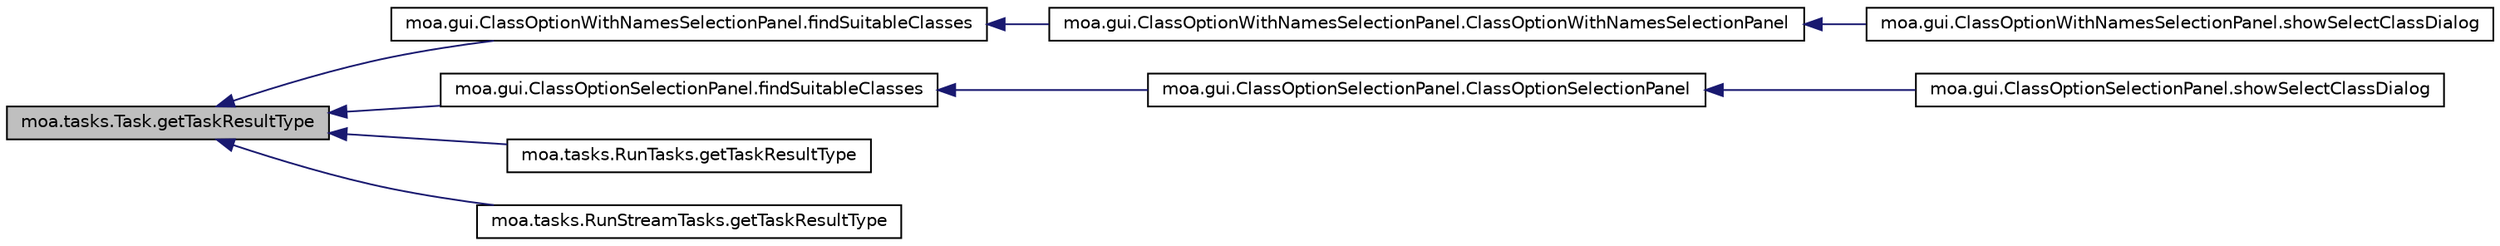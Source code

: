 digraph G
{
  edge [fontname="Helvetica",fontsize="10",labelfontname="Helvetica",labelfontsize="10"];
  node [fontname="Helvetica",fontsize="10",shape=record];
  rankdir=LR;
  Node1 [label="moa.tasks.Task.getTaskResultType",height=0.2,width=0.4,color="black", fillcolor="grey75", style="filled" fontcolor="black"];
  Node1 -> Node2 [dir=back,color="midnightblue",fontsize="10",style="solid",fontname="Helvetica"];
  Node2 [label="moa.gui.ClassOptionWithNamesSelectionPanel.findSuitableClasses",height=0.2,width=0.4,color="black", fillcolor="white", style="filled",URL="$classmoa_1_1gui_1_1ClassOptionWithNamesSelectionPanel.html#a241d9ec18c20fb532ea64e95e763a804"];
  Node2 -> Node3 [dir=back,color="midnightblue",fontsize="10",style="solid",fontname="Helvetica"];
  Node3 [label="moa.gui.ClassOptionWithNamesSelectionPanel.ClassOptionWithNamesSelectionPanel",height=0.2,width=0.4,color="black", fillcolor="white", style="filled",URL="$classmoa_1_1gui_1_1ClassOptionWithNamesSelectionPanel.html#af91dc41ef44cc60b5dea87a3c8418d34"];
  Node3 -> Node4 [dir=back,color="midnightblue",fontsize="10",style="solid",fontname="Helvetica"];
  Node4 [label="moa.gui.ClassOptionWithNamesSelectionPanel.showSelectClassDialog",height=0.2,width=0.4,color="black", fillcolor="white", style="filled",URL="$classmoa_1_1gui_1_1ClassOptionWithNamesSelectionPanel.html#af86c0d519bdae1eef574ff53fec03f9f"];
  Node1 -> Node5 [dir=back,color="midnightblue",fontsize="10",style="solid",fontname="Helvetica"];
  Node5 [label="moa.gui.ClassOptionSelectionPanel.findSuitableClasses",height=0.2,width=0.4,color="black", fillcolor="white", style="filled",URL="$classmoa_1_1gui_1_1ClassOptionSelectionPanel.html#a6d44d73c26c6b511089533bde1f88c64"];
  Node5 -> Node6 [dir=back,color="midnightblue",fontsize="10",style="solid",fontname="Helvetica"];
  Node6 [label="moa.gui.ClassOptionSelectionPanel.ClassOptionSelectionPanel",height=0.2,width=0.4,color="black", fillcolor="white", style="filled",URL="$classmoa_1_1gui_1_1ClassOptionSelectionPanel.html#a2a4b8441ab88838697463d39b36fba2f"];
  Node6 -> Node7 [dir=back,color="midnightblue",fontsize="10",style="solid",fontname="Helvetica"];
  Node7 [label="moa.gui.ClassOptionSelectionPanel.showSelectClassDialog",height=0.2,width=0.4,color="black", fillcolor="white", style="filled",URL="$classmoa_1_1gui_1_1ClassOptionSelectionPanel.html#a746b0c5c26f3a627a792a3a92b205dd5"];
  Node1 -> Node8 [dir=back,color="midnightblue",fontsize="10",style="solid",fontname="Helvetica"];
  Node8 [label="moa.tasks.RunTasks.getTaskResultType",height=0.2,width=0.4,color="black", fillcolor="white", style="filled",URL="$classmoa_1_1tasks_1_1RunTasks.html#ad9b2f68d8963a89f3b75000c0aefd1f5",tooltip="Gets the result type of this task."];
  Node1 -> Node9 [dir=back,color="midnightblue",fontsize="10",style="solid",fontname="Helvetica"];
  Node9 [label="moa.tasks.RunStreamTasks.getTaskResultType",height=0.2,width=0.4,color="black", fillcolor="white", style="filled",URL="$classmoa_1_1tasks_1_1RunStreamTasks.html#a76fbc887272ed28aa6f3424c02fb6f20",tooltip="Gets the result type of this task."];
}
